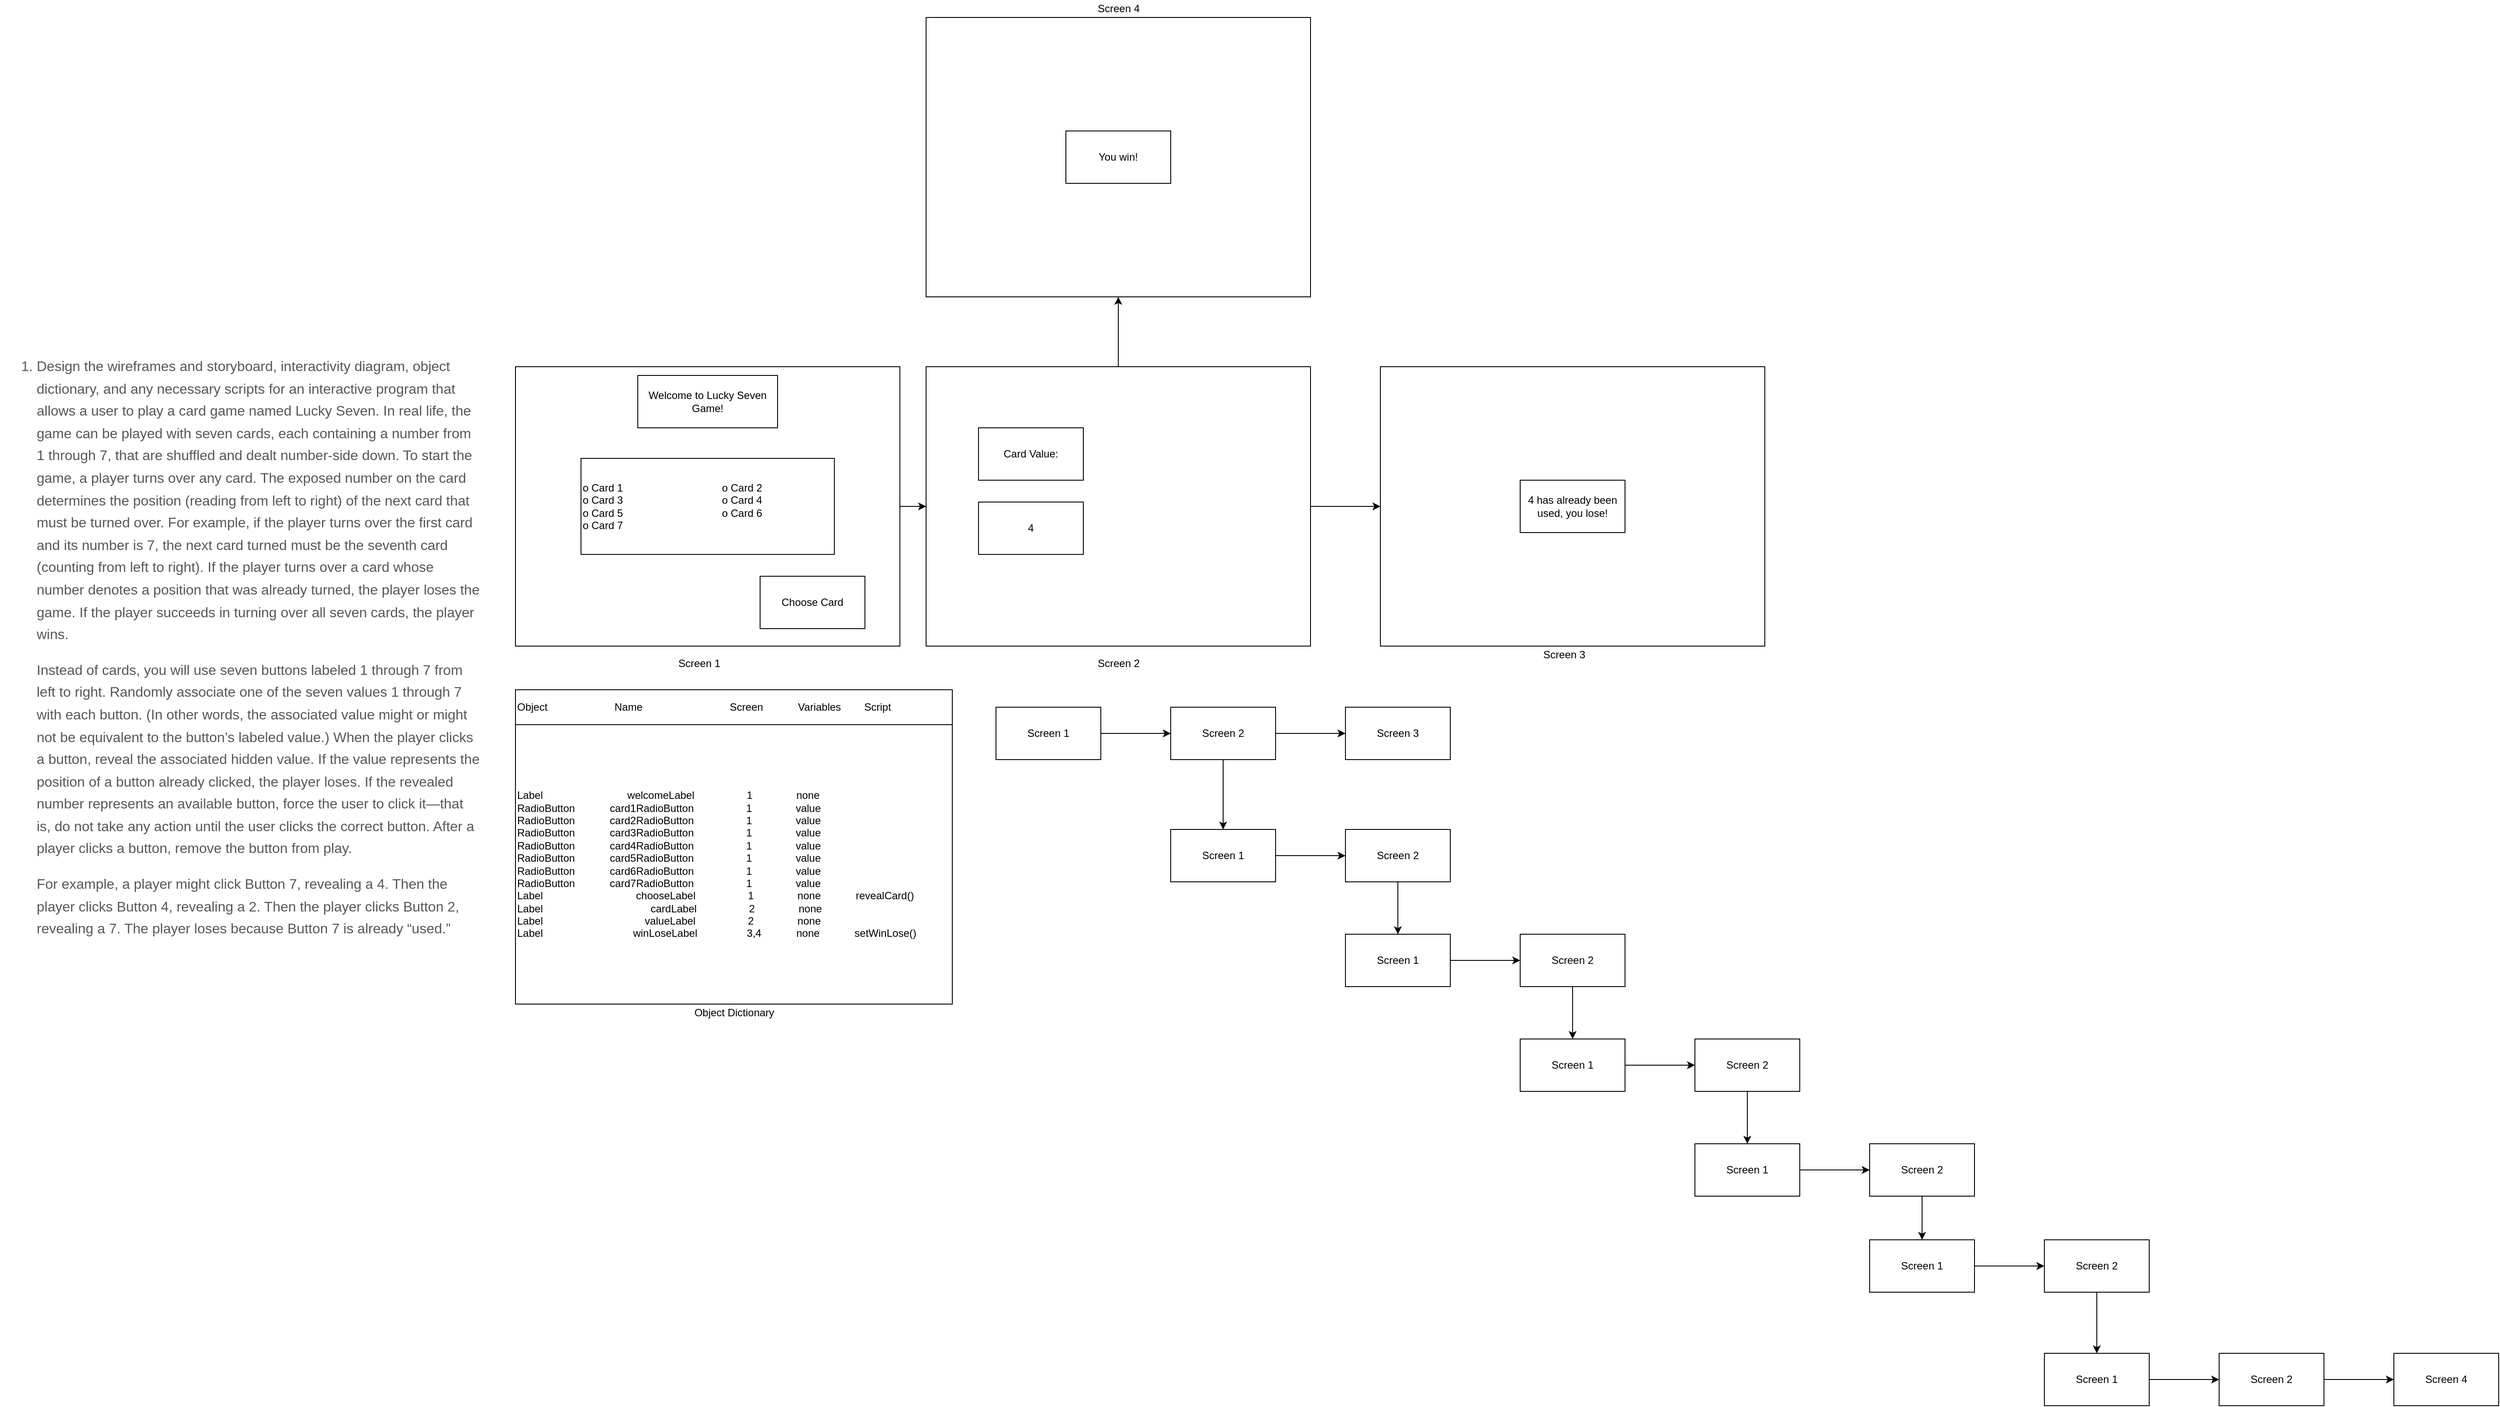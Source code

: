 <mxfile>
    <diagram id="-HzbKU7-hsceA5rg6md9" name="Page-1">
        <mxGraphModel dx="1028" dy="1805" grid="1" gridSize="10" guides="1" tooltips="1" connect="1" arrows="1" fold="1" page="1" pageScale="1" pageWidth="850" pageHeight="1100" math="0" shadow="0">
            <root>
                <mxCell id="0"/>
                <mxCell id="1" parent="0"/>
                <mxCell id="2" value="&lt;ol id=&quot;WRHNEP6PVZ4WKUQT0457&quot; class=&quot;decimal shortanswer&quot; style=&quot;box-sizing: border-box; line-height: 1.8; color: rgb(87, 87, 87); padding: 0px 0px 0px 40px; clear: left; margin: 0px 0px 11px; list-style-type: decimal; font-size: 16px; font-style: normal; font-weight: 400; letter-spacing: normal; text-indent: 0px; text-transform: none; word-spacing: 0px; background-color: rgb(255, 255, 255);&quot;&gt;&lt;li id=&quot;CACEUDJGCH78GUJ4N625&quot; style=&quot;box-sizing: border-box ; font-family: , &amp;quot;cambria&amp;quot; , &amp;quot;times new roman&amp;quot; , &amp;quot;times&amp;quot; , serif ; line-height: 1.6 ; color: rgb(87 , 87 , 87) ; margin: 0px 0px 10px ; padding: 0px ; list-style: decimal&quot;&gt;&lt;p id=&quot;LQFUM4TZ8Y66BUCG0713&quot; style=&quot;box-sizing: border-box ; font-family: , &amp;quot;cambria&amp;quot; , &amp;quot;times new roman&amp;quot; , &amp;quot;times&amp;quot; , serif ; line-height: 1.6 ; color: rgb(87 , 87 , 87) ; margin: 0px 0px 15px ; padding: 0px&quot;&gt;Design the wireframes and storyboard, interactivity diagram, object dictionary, and any necessary scripts for an interactive program that allows a user to play a card game named Lucky Seven. In real life, the game can be played with seven cards, each containing a number from 1 through 7, that are shuffled and dealt number-side down. To start the game, a player turns over any card. The exposed&lt;a name=&quot;PageEnd_537&quot; style=&quot;box-sizing: border-box ; color: rgb(0 , 129 , 188) ; text-decoration: none ; background-color: transparent ; overflow-wrap: break-word&quot;&gt;&lt;/a&gt;&lt;span&gt;&amp;nbsp;&lt;/span&gt;number on the card determines the position (reading from left to right) of the next card that must be turned over. For example, if the player turns over the first card and its number is 7, the next card turned must be the seventh card (counting from left to right). If the player turns over a card whose number denotes a position that was already turned, the player loses the game. If the player succeeds in turning over all seven cards, the player wins.&lt;/p&gt;&lt;p id=&quot;YDFCPR6ALAP5B3DXW749&quot; style=&quot;box-sizing: border-box ; font-family: , &amp;quot;cambria&amp;quot; , &amp;quot;times new roman&amp;quot; , &amp;quot;times&amp;quot; , serif ; line-height: 1.6 ; color: rgb(87 , 87 , 87) ; margin: 0px 0px 15px ; padding: 0px&quot;&gt;Instead of cards, you will use seven buttons labeled 1 through 7 from left to right. Randomly associate one of the seven values 1 through 7 with each button. (In other words, the associated value might or might not be equivalent to the button’s labeled value.) When the player clicks a button, reveal the associated hidden value. If the value represents the position of a button already clicked, the player loses. If the revealed number represents an available button, force the user to click it—that is, do not take any action until the user clicks the correct button. After a player clicks a button, remove the button from play.&lt;/p&gt;&lt;p id=&quot;XVAEYWEUJXN8M4SPJ911&quot; style=&quot;box-sizing: border-box ; font-family: , &amp;quot;cambria&amp;quot; , &amp;quot;times new roman&amp;quot; , &amp;quot;times&amp;quot; , serif ; line-height: 1.6 ; color: rgb(87 , 87 , 87) ; margin: 0px 0px 15px ; padding: 0px&quot;&gt;For example, a player might click Button 7, revealing a 4. Then the player clicks Button 4, revealing a 2. Then the player clicks Button 2, revealing a 7. The player loses because Button 7 is already “used.”&lt;/p&gt;&lt;/li&gt;&lt;/ol&gt;" style="text;whiteSpace=wrap;html=1;" vertex="1" parent="1">
                    <mxGeometry x="110" y="190" width="550" height="750" as="geometry"/>
                </mxCell>
                <mxCell id="3" style="edgeStyle=none;html=1;entryX=0;entryY=0.5;entryDx=0;entryDy=0;" edge="1" parent="1" source="4" target="5">
                    <mxGeometry relative="1" as="geometry"/>
                </mxCell>
                <mxCell id="4" value="" style="whiteSpace=wrap;html=1;" vertex="1" parent="1">
                    <mxGeometry x="700" y="210" width="440" height="320" as="geometry"/>
                </mxCell>
                <mxCell id="24" value="" style="edgeStyle=none;html=1;" edge="1" parent="1" source="5" target="23">
                    <mxGeometry relative="1" as="geometry"/>
                </mxCell>
                <mxCell id="28" value="" style="edgeStyle=none;html=1;" edge="1" parent="1" source="5" target="27">
                    <mxGeometry relative="1" as="geometry"/>
                </mxCell>
                <mxCell id="5" value="" style="whiteSpace=wrap;html=1;" vertex="1" parent="1">
                    <mxGeometry x="1170" y="210" width="440" height="320" as="geometry"/>
                </mxCell>
                <mxCell id="6" value="Screen 1" style="text;html=1;align=center;verticalAlign=middle;resizable=0;points=[];autosize=1;strokeColor=none;fillColor=none;" vertex="1" parent="1">
                    <mxGeometry x="880" y="540" width="60" height="20" as="geometry"/>
                </mxCell>
                <mxCell id="7" value="Screen 2" style="text;html=1;align=center;verticalAlign=middle;resizable=0;points=[];autosize=1;strokeColor=none;fillColor=none;" vertex="1" parent="1">
                    <mxGeometry x="1360" y="540" width="60" height="20" as="geometry"/>
                </mxCell>
                <mxCell id="8" value="Label&amp;nbsp; &amp;nbsp; &amp;nbsp; &amp;nbsp; &amp;nbsp; &amp;nbsp; &amp;nbsp; &amp;nbsp; &amp;nbsp; &amp;nbsp; &amp;nbsp; &amp;nbsp; &amp;nbsp; &amp;nbsp; &amp;nbsp;welcomeLabel&amp;nbsp; &amp;nbsp; &amp;nbsp; &amp;nbsp; &amp;nbsp; &amp;nbsp; &amp;nbsp; &amp;nbsp; &amp;nbsp; 1&amp;nbsp; &amp;nbsp; &amp;nbsp; &amp;nbsp; &amp;nbsp; &amp;nbsp; &amp;nbsp; &amp;nbsp;none&amp;nbsp; &amp;nbsp; &amp;nbsp; &amp;nbsp; &amp;nbsp; &amp;nbsp; &amp;nbsp; &amp;nbsp;&lt;br&gt;RadioButton&amp;nbsp; &amp;nbsp; &amp;nbsp; &amp;nbsp; &amp;nbsp; &amp;nbsp; card1RadioButton&amp;nbsp; &amp;nbsp; &amp;nbsp; &amp;nbsp; &amp;nbsp; &amp;nbsp; &amp;nbsp; &amp;nbsp; &amp;nbsp; 1&amp;nbsp; &amp;nbsp; &amp;nbsp; &amp;nbsp; &amp;nbsp; &amp;nbsp; &amp;nbsp; &amp;nbsp;value&lt;br&gt;RadioButton&amp;nbsp; &amp;nbsp; &amp;nbsp; &amp;nbsp; &amp;nbsp; &amp;nbsp; card2RadioButton&amp;nbsp; &amp;nbsp; &amp;nbsp; &amp;nbsp; &amp;nbsp; &amp;nbsp; &amp;nbsp; &amp;nbsp; &amp;nbsp; 1&amp;nbsp; &amp;nbsp; &amp;nbsp; &amp;nbsp; &amp;nbsp; &amp;nbsp; &amp;nbsp; &amp;nbsp;value&lt;br&gt;RadioButton&amp;nbsp; &amp;nbsp; &amp;nbsp; &amp;nbsp; &amp;nbsp; &amp;nbsp; card3RadioButton&amp;nbsp; &amp;nbsp; &amp;nbsp; &amp;nbsp; &amp;nbsp; &amp;nbsp; &amp;nbsp; &amp;nbsp; &amp;nbsp; 1&amp;nbsp; &amp;nbsp; &amp;nbsp; &amp;nbsp; &amp;nbsp; &amp;nbsp; &amp;nbsp; &amp;nbsp;value&lt;br&gt;RadioButton&amp;nbsp; &amp;nbsp; &amp;nbsp; &amp;nbsp; &amp;nbsp; &amp;nbsp; card4RadioButton&amp;nbsp; &amp;nbsp; &amp;nbsp; &amp;nbsp; &amp;nbsp; &amp;nbsp; &amp;nbsp; &amp;nbsp; &amp;nbsp; 1&amp;nbsp; &amp;nbsp; &amp;nbsp; &amp;nbsp; &amp;nbsp; &amp;nbsp; &amp;nbsp; &amp;nbsp;value&lt;br&gt;RadioButton&amp;nbsp; &amp;nbsp; &amp;nbsp; &amp;nbsp; &amp;nbsp; &amp;nbsp; card5RadioButton&amp;nbsp;&amp;nbsp; &amp;nbsp; &amp;nbsp; &amp;nbsp; &amp;nbsp; &amp;nbsp; &amp;nbsp; &amp;nbsp; &amp;nbsp;1&amp;nbsp; &amp;nbsp; &amp;nbsp; &amp;nbsp; &amp;nbsp; &amp;nbsp; &amp;nbsp; &amp;nbsp;value&lt;br&gt;RadioButton&amp;nbsp; &amp;nbsp; &amp;nbsp; &amp;nbsp; &amp;nbsp; &amp;nbsp;&amp;nbsp;card6RadioButton&amp;nbsp;&amp;nbsp; &amp;nbsp; &amp;nbsp; &amp;nbsp; &amp;nbsp; &amp;nbsp; &amp;nbsp; &amp;nbsp; &amp;nbsp;1&amp;nbsp; &amp;nbsp; &amp;nbsp; &amp;nbsp; &amp;nbsp; &amp;nbsp; &amp;nbsp; &amp;nbsp;value&lt;br&gt;RadioButton&amp;nbsp; &amp;nbsp; &amp;nbsp; &amp;nbsp; &amp;nbsp; &amp;nbsp; card7RadioButton&amp;nbsp;&amp;nbsp; &amp;nbsp; &amp;nbsp; &amp;nbsp; &amp;nbsp; &amp;nbsp; &amp;nbsp; &amp;nbsp; &amp;nbsp;1&amp;nbsp; &amp;nbsp; &amp;nbsp; &amp;nbsp; &amp;nbsp; &amp;nbsp; &amp;nbsp; &amp;nbsp;value&lt;br&gt;Label&amp;nbsp; &amp;nbsp; &amp;nbsp; &amp;nbsp; &amp;nbsp; &amp;nbsp; &amp;nbsp; &amp;nbsp; &amp;nbsp; &amp;nbsp; &amp;nbsp; &amp;nbsp; &amp;nbsp; &amp;nbsp; &amp;nbsp; &amp;nbsp; chooseLabel&amp;nbsp; &amp;nbsp; &amp;nbsp; &amp;nbsp; &amp;nbsp; &amp;nbsp; &amp;nbsp; &amp;nbsp; &amp;nbsp; 1&amp;nbsp; &amp;nbsp; &amp;nbsp; &amp;nbsp; &amp;nbsp; &amp;nbsp; &amp;nbsp; &amp;nbsp;none&amp;nbsp; &amp;nbsp; &amp;nbsp; &amp;nbsp; &amp;nbsp; &amp;nbsp; revealCard()&amp;nbsp; &amp;nbsp; &amp;nbsp; &amp;nbsp; &amp;nbsp;&lt;br&gt;Label&amp;nbsp; &amp;nbsp; &amp;nbsp; &amp;nbsp; &amp;nbsp; &amp;nbsp; &amp;nbsp; &amp;nbsp; &amp;nbsp; &amp;nbsp; &amp;nbsp; &amp;nbsp; &amp;nbsp; &amp;nbsp; &amp;nbsp; &amp;nbsp; &amp;nbsp; &amp;nbsp; &amp;nbsp;cardLabel&amp;nbsp; &amp;nbsp; &amp;nbsp; &amp;nbsp; &amp;nbsp; &amp;nbsp; &amp;nbsp; &amp;nbsp; &amp;nbsp; 2&amp;nbsp; &amp;nbsp; &amp;nbsp; &amp;nbsp; &amp;nbsp; &amp;nbsp; &amp;nbsp; &amp;nbsp;none&lt;br&gt;Label&amp;nbsp; &amp;nbsp; &amp;nbsp; &amp;nbsp; &amp;nbsp; &amp;nbsp; &amp;nbsp; &amp;nbsp; &amp;nbsp; &amp;nbsp; &amp;nbsp; &amp;nbsp; &amp;nbsp; &amp;nbsp; &amp;nbsp; &amp;nbsp; &amp;nbsp; &amp;nbsp;valueLabel&amp;nbsp; &amp;nbsp; &amp;nbsp; &amp;nbsp; &amp;nbsp; &amp;nbsp; &amp;nbsp; &amp;nbsp; &amp;nbsp; 2&amp;nbsp; &amp;nbsp; &amp;nbsp; &amp;nbsp; &amp;nbsp; &amp;nbsp; &amp;nbsp; &amp;nbsp;none&lt;br&gt;Label&amp;nbsp; &amp;nbsp; &amp;nbsp; &amp;nbsp; &amp;nbsp; &amp;nbsp; &amp;nbsp; &amp;nbsp; &amp;nbsp; &amp;nbsp; &amp;nbsp; &amp;nbsp; &amp;nbsp; &amp;nbsp; &amp;nbsp; &amp;nbsp;winLoseLabel&amp;nbsp; &amp;nbsp; &amp;nbsp; &amp;nbsp; &amp;nbsp; &amp;nbsp; &amp;nbsp; &amp;nbsp; &amp;nbsp;3,4&amp;nbsp; &amp;nbsp; &amp;nbsp; &amp;nbsp; &amp;nbsp; &amp;nbsp; none&amp;nbsp; &amp;nbsp; &amp;nbsp; &amp;nbsp; &amp;nbsp; &amp;nbsp; setWinLose()" style="whiteSpace=wrap;html=1;align=left;" vertex="1" parent="1">
                    <mxGeometry x="700" y="620" width="500" height="320" as="geometry"/>
                </mxCell>
                <mxCell id="9" value="Object&amp;nbsp; &amp;nbsp; &amp;nbsp; &amp;nbsp; &amp;nbsp; &amp;nbsp; &amp;nbsp; &amp;nbsp; &amp;nbsp; &amp;nbsp; &amp;nbsp; &amp;nbsp;Name&amp;nbsp; &amp;nbsp; &amp;nbsp; &amp;nbsp; &amp;nbsp; &amp;nbsp; &amp;nbsp; &amp;nbsp; &amp;nbsp; &amp;nbsp; &amp;nbsp; &amp;nbsp; &amp;nbsp; &amp;nbsp; &amp;nbsp; Screen&amp;nbsp; &amp;nbsp; &amp;nbsp; &amp;nbsp; &amp;nbsp; &amp;nbsp; Variables&amp;nbsp; &amp;nbsp; &amp;nbsp; &amp;nbsp; Script" style="whiteSpace=wrap;html=1;align=left;" vertex="1" parent="1">
                    <mxGeometry x="700" y="580" width="500" height="40" as="geometry"/>
                </mxCell>
                <mxCell id="10" value="o Card 1&amp;nbsp; &amp;nbsp; &amp;nbsp; &amp;nbsp; &amp;nbsp; &amp;nbsp; &amp;nbsp; &amp;nbsp; &amp;nbsp; &amp;nbsp; &amp;nbsp; &amp;nbsp; &amp;nbsp; &amp;nbsp; &amp;nbsp; &amp;nbsp; &amp;nbsp; o Card 2&lt;br&gt;o Card 3&amp;nbsp; &amp;nbsp; &amp;nbsp; &amp;nbsp; &amp;nbsp; &amp;nbsp; &amp;nbsp; &amp;nbsp; &amp;nbsp; &amp;nbsp; &amp;nbsp; &amp;nbsp; &amp;nbsp; &amp;nbsp; &amp;nbsp; &amp;nbsp; &amp;nbsp; o Card 4&lt;br&gt;o Card 5&amp;nbsp; &amp;nbsp; &amp;nbsp; &amp;nbsp; &amp;nbsp; &amp;nbsp; &amp;nbsp; &amp;nbsp; &amp;nbsp; &amp;nbsp; &amp;nbsp; &amp;nbsp; &amp;nbsp; &amp;nbsp; &amp;nbsp; &amp;nbsp; &amp;nbsp; o Card 6&lt;br&gt;o Card 7" style="whiteSpace=wrap;html=1;align=left;" vertex="1" parent="1">
                    <mxGeometry x="775" y="315" width="290" height="110" as="geometry"/>
                </mxCell>
                <mxCell id="12" value="Choose Card" style="whiteSpace=wrap;html=1;" vertex="1" parent="1">
                    <mxGeometry x="980" y="450" width="120" height="60" as="geometry"/>
                </mxCell>
                <mxCell id="13" value="Welcome to Lucky Seven Game!" style="whiteSpace=wrap;html=1;" vertex="1" parent="1">
                    <mxGeometry x="840" y="220" width="160" height="60" as="geometry"/>
                </mxCell>
                <mxCell id="15" value="Card Value:" style="whiteSpace=wrap;html=1;" vertex="1" parent="1">
                    <mxGeometry x="1230" y="280" width="120" height="60" as="geometry"/>
                </mxCell>
                <mxCell id="16" value="4" style="whiteSpace=wrap;html=1;" vertex="1" parent="1">
                    <mxGeometry x="1230" y="365" width="120" height="60" as="geometry"/>
                </mxCell>
                <mxCell id="17" value="Object Dictionary" style="text;html=1;align=center;verticalAlign=middle;resizable=0;points=[];autosize=1;strokeColor=none;fillColor=none;" vertex="1" parent="1">
                    <mxGeometry x="895" y="940" width="110" height="20" as="geometry"/>
                </mxCell>
                <mxCell id="20" value="" style="edgeStyle=none;html=1;" edge="1" parent="1" source="18" target="19">
                    <mxGeometry relative="1" as="geometry"/>
                </mxCell>
                <mxCell id="18" value="Screen 1" style="whiteSpace=wrap;html=1;" vertex="1" parent="1">
                    <mxGeometry x="1250" y="600" width="120" height="60" as="geometry"/>
                </mxCell>
                <mxCell id="22" value="" style="edgeStyle=none;html=1;" edge="1" parent="1" source="19" target="21">
                    <mxGeometry relative="1" as="geometry"/>
                </mxCell>
                <mxCell id="32" value="" style="edgeStyle=none;html=1;" edge="1" parent="1" source="19" target="31">
                    <mxGeometry relative="1" as="geometry"/>
                </mxCell>
                <mxCell id="19" value="Screen 2" style="whiteSpace=wrap;html=1;" vertex="1" parent="1">
                    <mxGeometry x="1450" y="600" width="120" height="60" as="geometry"/>
                </mxCell>
                <mxCell id="21" value="Screen 3" style="whiteSpace=wrap;html=1;" vertex="1" parent="1">
                    <mxGeometry x="1650" y="600" width="120" height="60" as="geometry"/>
                </mxCell>
                <mxCell id="23" value="" style="whiteSpace=wrap;html=1;" vertex="1" parent="1">
                    <mxGeometry x="1690" y="210" width="440" height="320" as="geometry"/>
                </mxCell>
                <mxCell id="25" value="4 has already been used, you lose!" style="whiteSpace=wrap;html=1;" vertex="1" parent="1">
                    <mxGeometry x="1850" y="340" width="120" height="60" as="geometry"/>
                </mxCell>
                <mxCell id="26" value="Screen 3" style="text;html=1;align=center;verticalAlign=middle;resizable=0;points=[];autosize=1;strokeColor=none;fillColor=none;" vertex="1" parent="1">
                    <mxGeometry x="1870" y="530" width="60" height="20" as="geometry"/>
                </mxCell>
                <mxCell id="27" value="" style="whiteSpace=wrap;html=1;" vertex="1" parent="1">
                    <mxGeometry x="1170" y="-190" width="440" height="320" as="geometry"/>
                </mxCell>
                <mxCell id="29" value="You win!" style="whiteSpace=wrap;html=1;" vertex="1" parent="1">
                    <mxGeometry x="1330" y="-60" width="120" height="60" as="geometry"/>
                </mxCell>
                <mxCell id="30" value="Screen 4" style="text;html=1;align=center;verticalAlign=middle;resizable=0;points=[];autosize=1;strokeColor=none;fillColor=none;" vertex="1" parent="1">
                    <mxGeometry x="1360" y="-210" width="60" height="20" as="geometry"/>
                </mxCell>
                <mxCell id="34" value="" style="edgeStyle=none;html=1;" edge="1" parent="1" source="31" target="33">
                    <mxGeometry relative="1" as="geometry"/>
                </mxCell>
                <mxCell id="31" value="Screen 1" style="whiteSpace=wrap;html=1;" vertex="1" parent="1">
                    <mxGeometry x="1450" y="740" width="120" height="60" as="geometry"/>
                </mxCell>
                <mxCell id="38" value="" style="edgeStyle=none;html=1;" edge="1" parent="1" source="33" target="36">
                    <mxGeometry relative="1" as="geometry"/>
                </mxCell>
                <mxCell id="33" value="Screen 2" style="whiteSpace=wrap;html=1;" vertex="1" parent="1">
                    <mxGeometry x="1650" y="740" width="120" height="60" as="geometry"/>
                </mxCell>
                <mxCell id="35" value="" style="edgeStyle=none;html=1;" edge="1" parent="1" source="36" target="37">
                    <mxGeometry relative="1" as="geometry"/>
                </mxCell>
                <mxCell id="36" value="Screen 1" style="whiteSpace=wrap;html=1;" vertex="1" parent="1">
                    <mxGeometry x="1650" y="860" width="120" height="60" as="geometry"/>
                </mxCell>
                <mxCell id="42" value="" style="edgeStyle=none;html=1;" edge="1" parent="1" source="37" target="40">
                    <mxGeometry relative="1" as="geometry"/>
                </mxCell>
                <mxCell id="37" value="Screen 2" style="whiteSpace=wrap;html=1;" vertex="1" parent="1">
                    <mxGeometry x="1850" y="860" width="120" height="60" as="geometry"/>
                </mxCell>
                <mxCell id="39" value="" style="edgeStyle=none;html=1;" edge="1" parent="1" source="40" target="41">
                    <mxGeometry relative="1" as="geometry"/>
                </mxCell>
                <mxCell id="40" value="Screen 1" style="whiteSpace=wrap;html=1;" vertex="1" parent="1">
                    <mxGeometry x="1850" y="980" width="120" height="60" as="geometry"/>
                </mxCell>
                <mxCell id="46" value="" style="edgeStyle=none;html=1;" edge="1" parent="1" source="41" target="44">
                    <mxGeometry relative="1" as="geometry"/>
                </mxCell>
                <mxCell id="41" value="Screen 2" style="whiteSpace=wrap;html=1;" vertex="1" parent="1">
                    <mxGeometry x="2050" y="980" width="120" height="60" as="geometry"/>
                </mxCell>
                <mxCell id="43" value="" style="edgeStyle=none;html=1;" edge="1" parent="1" source="44" target="45">
                    <mxGeometry relative="1" as="geometry"/>
                </mxCell>
                <mxCell id="44" value="Screen 1" style="whiteSpace=wrap;html=1;" vertex="1" parent="1">
                    <mxGeometry x="2050" y="1100" width="120" height="60" as="geometry"/>
                </mxCell>
                <mxCell id="53" value="" style="edgeStyle=none;html=1;" edge="1" parent="1" source="45" target="51">
                    <mxGeometry relative="1" as="geometry"/>
                </mxCell>
                <mxCell id="45" value="Screen 2" style="whiteSpace=wrap;html=1;" vertex="1" parent="1">
                    <mxGeometry x="2250" y="1100" width="120" height="60" as="geometry"/>
                </mxCell>
                <mxCell id="47" value="" style="edgeStyle=none;html=1;" edge="1" parent="1" source="48" target="49">
                    <mxGeometry relative="1" as="geometry"/>
                </mxCell>
                <mxCell id="48" value="Screen 1" style="whiteSpace=wrap;html=1;" vertex="1" parent="1">
                    <mxGeometry x="2450" y="1340" width="120" height="60" as="geometry"/>
                </mxCell>
                <mxCell id="56" value="" style="edgeStyle=none;html=1;" edge="1" parent="1" source="49" target="55">
                    <mxGeometry relative="1" as="geometry"/>
                </mxCell>
                <mxCell id="49" value="Screen 2" style="whiteSpace=wrap;html=1;" vertex="1" parent="1">
                    <mxGeometry x="2650" y="1340" width="120" height="60" as="geometry"/>
                </mxCell>
                <mxCell id="50" value="" style="edgeStyle=none;html=1;" edge="1" parent="1" source="51" target="52">
                    <mxGeometry relative="1" as="geometry"/>
                </mxCell>
                <mxCell id="51" value="Screen 1" style="whiteSpace=wrap;html=1;" vertex="1" parent="1">
                    <mxGeometry x="2250" y="1210" width="120" height="60" as="geometry"/>
                </mxCell>
                <mxCell id="54" value="" style="edgeStyle=none;html=1;" edge="1" parent="1" source="52" target="48">
                    <mxGeometry relative="1" as="geometry"/>
                </mxCell>
                <mxCell id="52" value="Screen 2" style="whiteSpace=wrap;html=1;" vertex="1" parent="1">
                    <mxGeometry x="2450" y="1210" width="120" height="60" as="geometry"/>
                </mxCell>
                <mxCell id="55" value="Screen 4" style="whiteSpace=wrap;html=1;" vertex="1" parent="1">
                    <mxGeometry x="2850" y="1340" width="120" height="60" as="geometry"/>
                </mxCell>
            </root>
        </mxGraphModel>
    </diagram>
</mxfile>